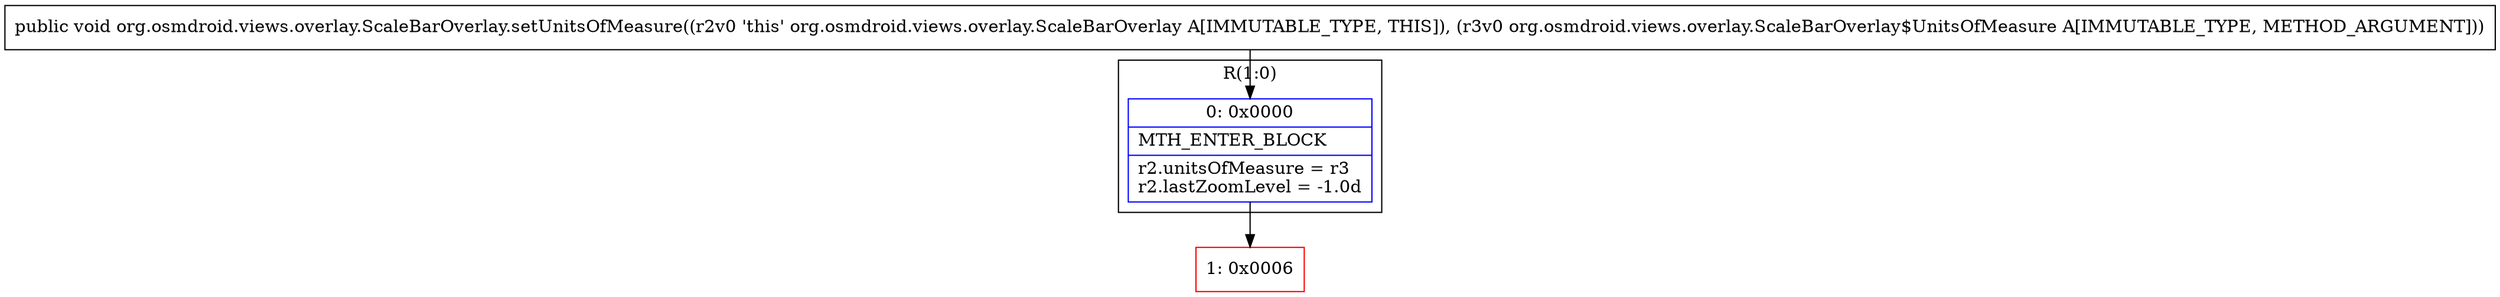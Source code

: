 digraph "CFG fororg.osmdroid.views.overlay.ScaleBarOverlay.setUnitsOfMeasure(Lorg\/osmdroid\/views\/overlay\/ScaleBarOverlay$UnitsOfMeasure;)V" {
subgraph cluster_Region_1014454134 {
label = "R(1:0)";
node [shape=record,color=blue];
Node_0 [shape=record,label="{0\:\ 0x0000|MTH_ENTER_BLOCK\l|r2.unitsOfMeasure = r3\lr2.lastZoomLevel = \-1.0d\l}"];
}
Node_1 [shape=record,color=red,label="{1\:\ 0x0006}"];
MethodNode[shape=record,label="{public void org.osmdroid.views.overlay.ScaleBarOverlay.setUnitsOfMeasure((r2v0 'this' org.osmdroid.views.overlay.ScaleBarOverlay A[IMMUTABLE_TYPE, THIS]), (r3v0 org.osmdroid.views.overlay.ScaleBarOverlay$UnitsOfMeasure A[IMMUTABLE_TYPE, METHOD_ARGUMENT])) }"];
MethodNode -> Node_0;
Node_0 -> Node_1;
}

